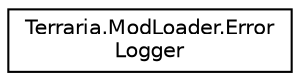 digraph "Graphical Class Hierarchy"
{
 // LATEX_PDF_SIZE
  edge [fontname="Helvetica",fontsize="10",labelfontname="Helvetica",labelfontsize="10"];
  node [fontname="Helvetica",fontsize="10",shape=record];
  rankdir="LR";
  Node0 [label="Terraria.ModLoader.Error\lLogger",height=0.2,width=0.4,color="black", fillcolor="white", style="filled",URL="$class_terraria_1_1_mod_loader_1_1_error_logger.html",tooltip="NOTE: This class is deprecated. Use Logging instead (see ExampleMod for example) This class consists ..."];
}
